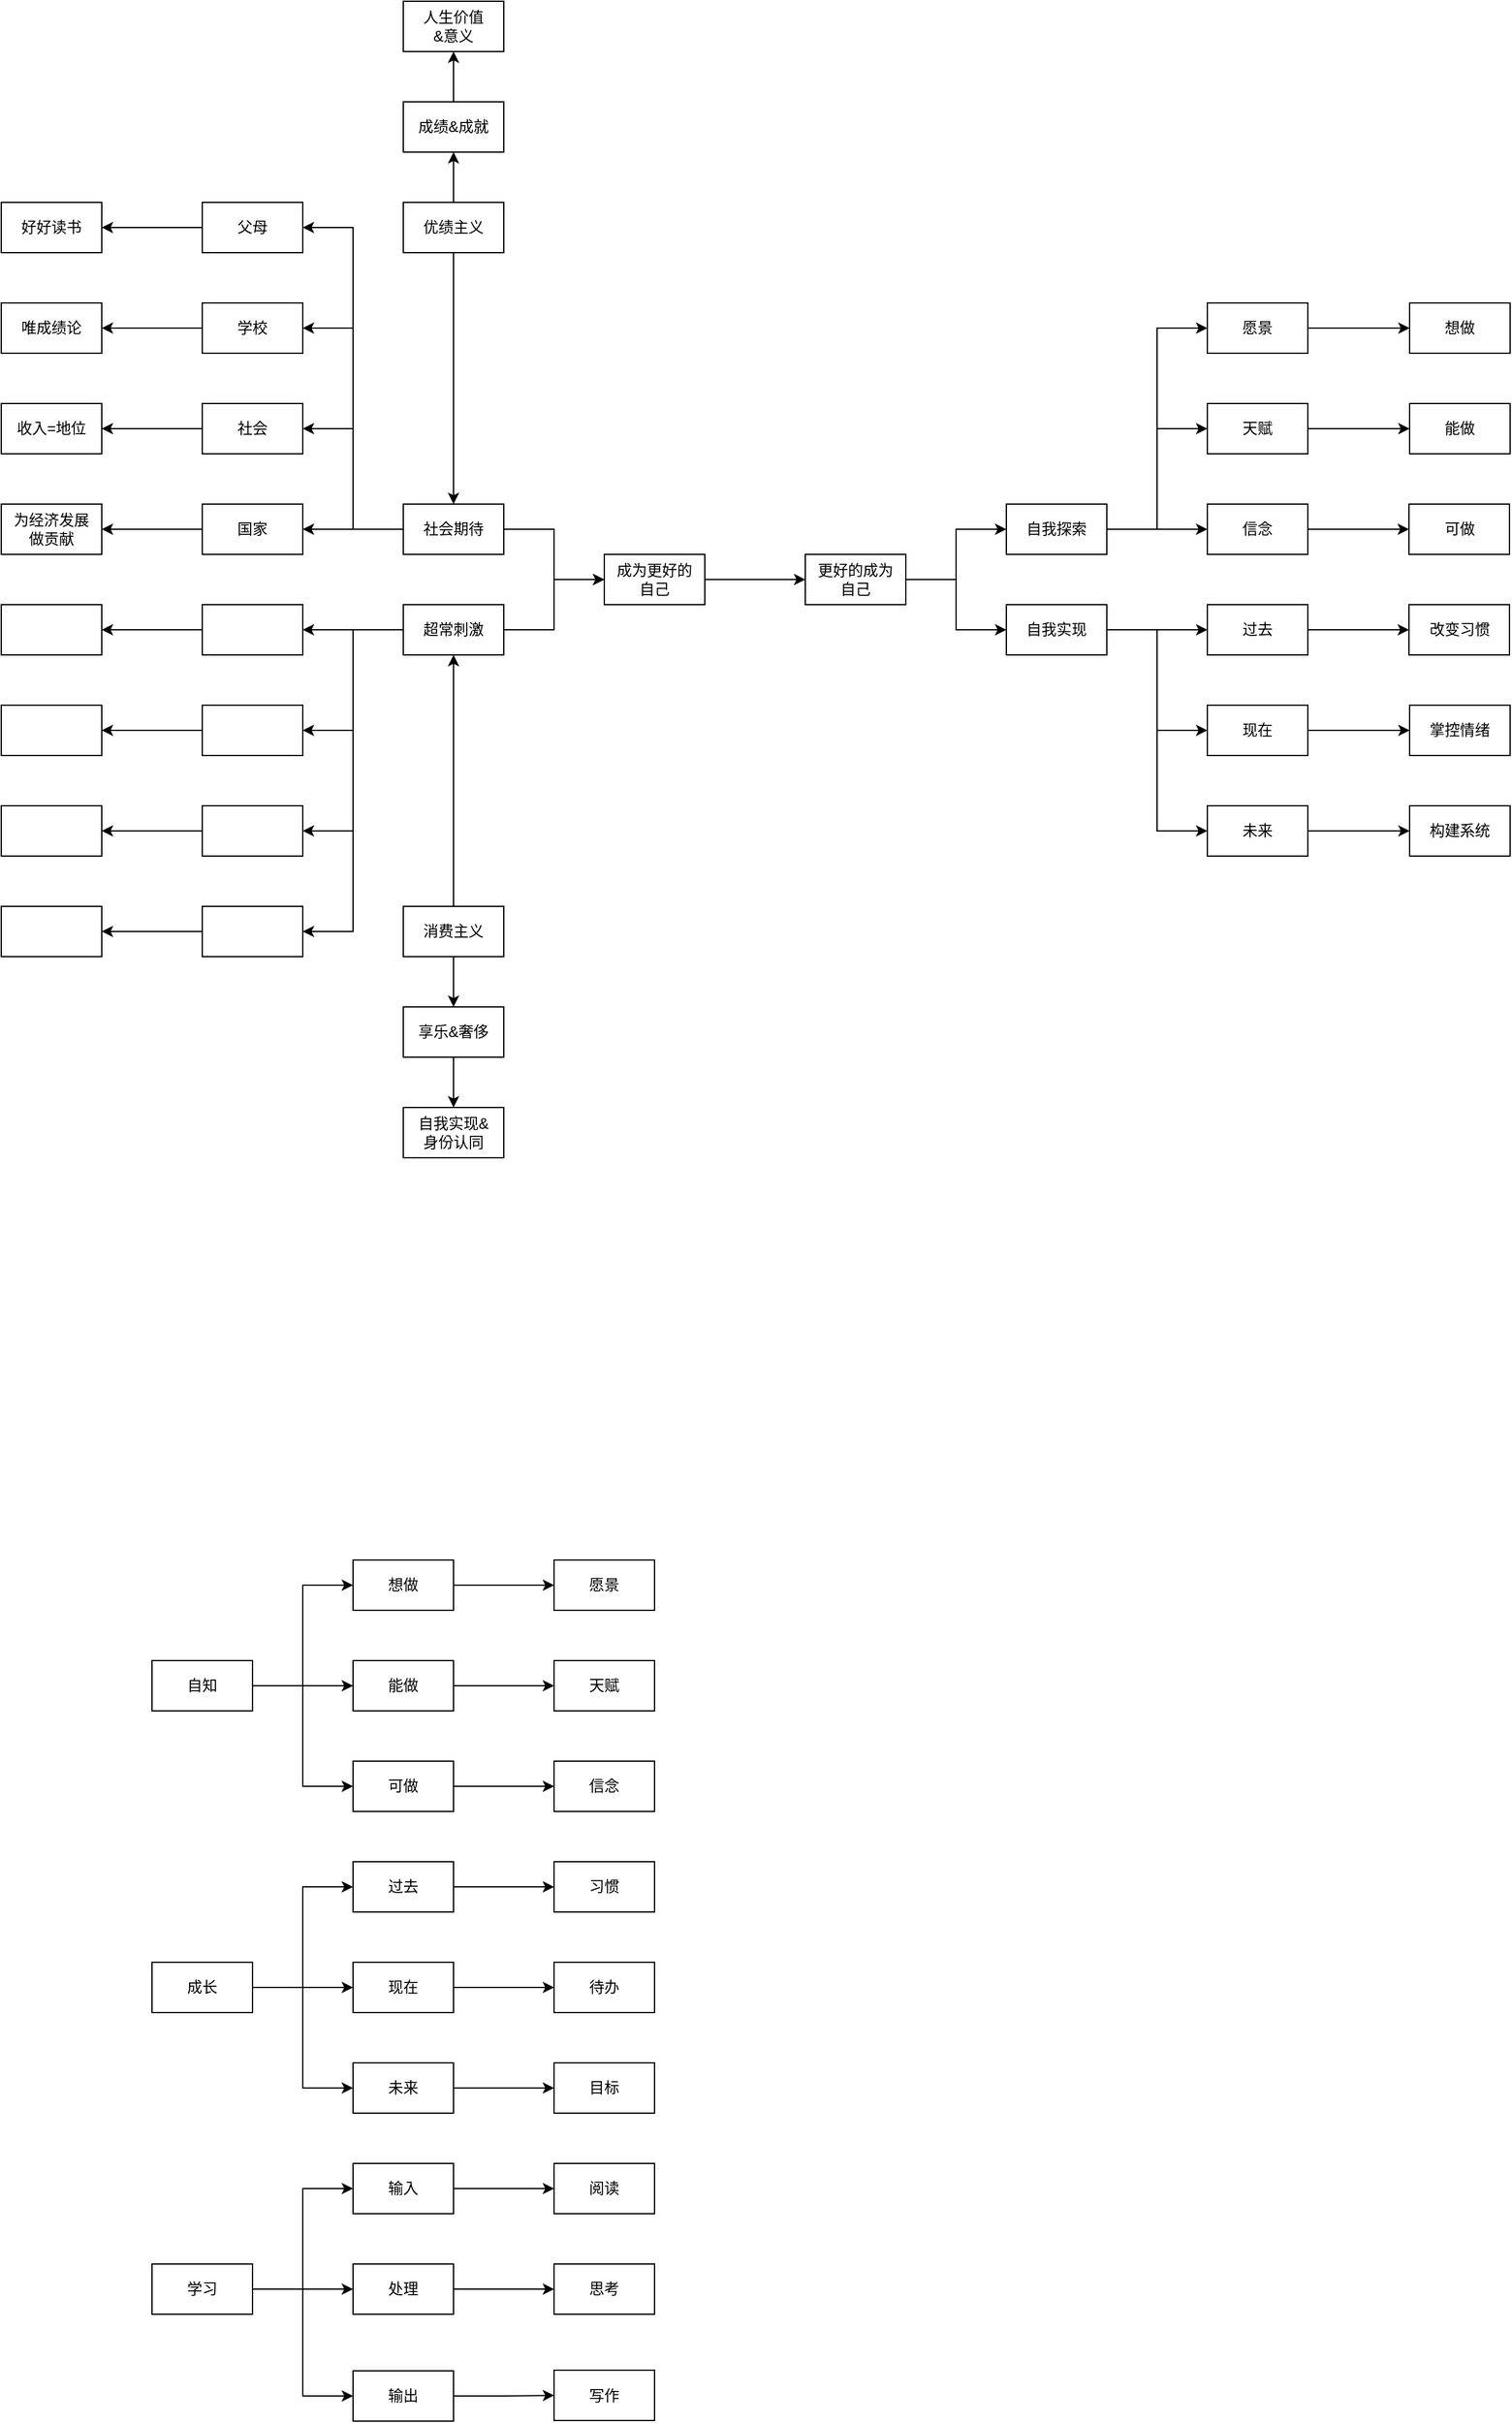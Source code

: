 <mxfile version="24.2.2" type="github">
  <diagram name="第 1 页" id="-LowXklH0KBSZvzuVanQ">
    <mxGraphModel dx="1216" dy="1649" grid="1" gridSize="10" guides="1" tooltips="1" connect="1" arrows="1" fold="1" page="1" pageScale="1" pageWidth="827" pageHeight="1169" math="0" shadow="0">
      <root>
        <mxCell id="0" />
        <mxCell id="1" parent="0" />
        <mxCell id="34R1PCEf4p_CkUcv6t2P-6" style="edgeStyle=orthogonalEdgeStyle;rounded=0;orthogonalLoop=1;jettySize=auto;html=1;entryX=0;entryY=0.5;entryDx=0;entryDy=0;" parent="1" source="34R1PCEf4p_CkUcv6t2P-2" target="34R1PCEf4p_CkUcv6t2P-3" edge="1">
          <mxGeometry relative="1" as="geometry" />
        </mxCell>
        <mxCell id="34R1PCEf4p_CkUcv6t2P-7" style="edgeStyle=orthogonalEdgeStyle;rounded=0;orthogonalLoop=1;jettySize=auto;html=1;" parent="1" source="34R1PCEf4p_CkUcv6t2P-2" target="34R1PCEf4p_CkUcv6t2P-5" edge="1">
          <mxGeometry relative="1" as="geometry" />
        </mxCell>
        <mxCell id="34R1PCEf4p_CkUcv6t2P-8" style="edgeStyle=orthogonalEdgeStyle;rounded=0;orthogonalLoop=1;jettySize=auto;html=1;entryX=0;entryY=0.5;entryDx=0;entryDy=0;" parent="1" source="34R1PCEf4p_CkUcv6t2P-2" target="34R1PCEf4p_CkUcv6t2P-4" edge="1">
          <mxGeometry relative="1" as="geometry" />
        </mxCell>
        <mxCell id="34R1PCEf4p_CkUcv6t2P-2" value="成长" style="rounded=0;whiteSpace=wrap;html=1;" parent="1" vertex="1">
          <mxGeometry x="200" y="600" width="80" height="40" as="geometry" />
        </mxCell>
        <mxCell id="34R1PCEf4p_CkUcv6t2P-10" style="edgeStyle=orthogonalEdgeStyle;rounded=0;orthogonalLoop=1;jettySize=auto;html=1;entryX=0;entryY=0.5;entryDx=0;entryDy=0;" parent="1" source="34R1PCEf4p_CkUcv6t2P-3" target="34R1PCEf4p_CkUcv6t2P-9" edge="1">
          <mxGeometry relative="1" as="geometry" />
        </mxCell>
        <mxCell id="34R1PCEf4p_CkUcv6t2P-3" value="过去" style="rounded=0;whiteSpace=wrap;html=1;" parent="1" vertex="1">
          <mxGeometry x="360" y="520" width="80" height="40" as="geometry" />
        </mxCell>
        <mxCell id="34R1PCEf4p_CkUcv6t2P-14" style="edgeStyle=orthogonalEdgeStyle;rounded=0;orthogonalLoop=1;jettySize=auto;html=1;" parent="1" source="34R1PCEf4p_CkUcv6t2P-4" target="34R1PCEf4p_CkUcv6t2P-13" edge="1">
          <mxGeometry relative="1" as="geometry" />
        </mxCell>
        <mxCell id="34R1PCEf4p_CkUcv6t2P-4" value="未来" style="rounded=0;whiteSpace=wrap;html=1;" parent="1" vertex="1">
          <mxGeometry x="360" y="680" width="80" height="40" as="geometry" />
        </mxCell>
        <mxCell id="34R1PCEf4p_CkUcv6t2P-12" style="edgeStyle=orthogonalEdgeStyle;rounded=0;orthogonalLoop=1;jettySize=auto;html=1;" parent="1" source="34R1PCEf4p_CkUcv6t2P-5" target="34R1PCEf4p_CkUcv6t2P-11" edge="1">
          <mxGeometry relative="1" as="geometry" />
        </mxCell>
        <mxCell id="34R1PCEf4p_CkUcv6t2P-5" value="现在" style="rounded=0;whiteSpace=wrap;html=1;" parent="1" vertex="1">
          <mxGeometry x="360" y="600" width="80" height="40" as="geometry" />
        </mxCell>
        <mxCell id="34R1PCEf4p_CkUcv6t2P-9" value="习惯" style="rounded=0;whiteSpace=wrap;html=1;" parent="1" vertex="1">
          <mxGeometry x="520" y="520" width="80" height="40" as="geometry" />
        </mxCell>
        <mxCell id="34R1PCEf4p_CkUcv6t2P-11" value="待办" style="rounded=0;whiteSpace=wrap;html=1;" parent="1" vertex="1">
          <mxGeometry x="520" y="600" width="80" height="40" as="geometry" />
        </mxCell>
        <mxCell id="34R1PCEf4p_CkUcv6t2P-13" value="目标" style="rounded=0;whiteSpace=wrap;html=1;" parent="1" vertex="1">
          <mxGeometry x="520" y="680" width="80" height="40" as="geometry" />
        </mxCell>
        <mxCell id="34R1PCEf4p_CkUcv6t2P-20" style="edgeStyle=orthogonalEdgeStyle;rounded=0;orthogonalLoop=1;jettySize=auto;html=1;entryX=0;entryY=0.5;entryDx=0;entryDy=0;" parent="1" source="34R1PCEf4p_CkUcv6t2P-16" target="34R1PCEf4p_CkUcv6t2P-17" edge="1">
          <mxGeometry relative="1" as="geometry" />
        </mxCell>
        <mxCell id="34R1PCEf4p_CkUcv6t2P-21" style="edgeStyle=orthogonalEdgeStyle;rounded=0;orthogonalLoop=1;jettySize=auto;html=1;" parent="1" source="34R1PCEf4p_CkUcv6t2P-16" target="34R1PCEf4p_CkUcv6t2P-18" edge="1">
          <mxGeometry relative="1" as="geometry" />
        </mxCell>
        <mxCell id="34R1PCEf4p_CkUcv6t2P-22" style="edgeStyle=orthogonalEdgeStyle;rounded=0;orthogonalLoop=1;jettySize=auto;html=1;entryX=0;entryY=0.5;entryDx=0;entryDy=0;" parent="1" source="34R1PCEf4p_CkUcv6t2P-16" target="34R1PCEf4p_CkUcv6t2P-19" edge="1">
          <mxGeometry relative="1" as="geometry" />
        </mxCell>
        <mxCell id="34R1PCEf4p_CkUcv6t2P-16" value="学习" style="rounded=0;whiteSpace=wrap;html=1;" parent="1" vertex="1">
          <mxGeometry x="200" y="840" width="80" height="40" as="geometry" />
        </mxCell>
        <mxCell id="34R1PCEf4p_CkUcv6t2P-26" style="edgeStyle=orthogonalEdgeStyle;rounded=0;orthogonalLoop=1;jettySize=auto;html=1;entryX=0;entryY=0.5;entryDx=0;entryDy=0;" parent="1" source="34R1PCEf4p_CkUcv6t2P-17" target="34R1PCEf4p_CkUcv6t2P-23" edge="1">
          <mxGeometry relative="1" as="geometry" />
        </mxCell>
        <mxCell id="34R1PCEf4p_CkUcv6t2P-17" value="输入" style="rounded=0;whiteSpace=wrap;html=1;" parent="1" vertex="1">
          <mxGeometry x="360" y="760" width="80" height="40" as="geometry" />
        </mxCell>
        <mxCell id="34R1PCEf4p_CkUcv6t2P-27" style="edgeStyle=orthogonalEdgeStyle;rounded=0;orthogonalLoop=1;jettySize=auto;html=1;entryX=0;entryY=0.5;entryDx=0;entryDy=0;" parent="1" source="34R1PCEf4p_CkUcv6t2P-18" target="34R1PCEf4p_CkUcv6t2P-24" edge="1">
          <mxGeometry relative="1" as="geometry" />
        </mxCell>
        <mxCell id="34R1PCEf4p_CkUcv6t2P-18" value="处理" style="rounded=0;whiteSpace=wrap;html=1;" parent="1" vertex="1">
          <mxGeometry x="360" y="840" width="80" height="40" as="geometry" />
        </mxCell>
        <mxCell id="34R1PCEf4p_CkUcv6t2P-28" style="edgeStyle=orthogonalEdgeStyle;rounded=0;orthogonalLoop=1;jettySize=auto;html=1;" parent="1" source="34R1PCEf4p_CkUcv6t2P-19" target="34R1PCEf4p_CkUcv6t2P-25" edge="1">
          <mxGeometry relative="1" as="geometry" />
        </mxCell>
        <mxCell id="34R1PCEf4p_CkUcv6t2P-19" value="输出" style="rounded=0;whiteSpace=wrap;html=1;" parent="1" vertex="1">
          <mxGeometry x="360" y="925" width="80" height="40" as="geometry" />
        </mxCell>
        <mxCell id="34R1PCEf4p_CkUcv6t2P-23" value="阅读" style="rounded=0;whiteSpace=wrap;html=1;" parent="1" vertex="1">
          <mxGeometry x="520" y="760" width="80" height="40" as="geometry" />
        </mxCell>
        <mxCell id="34R1PCEf4p_CkUcv6t2P-24" value="思考" style="rounded=0;whiteSpace=wrap;html=1;" parent="1" vertex="1">
          <mxGeometry x="520" y="840" width="80" height="40" as="geometry" />
        </mxCell>
        <mxCell id="34R1PCEf4p_CkUcv6t2P-25" value="写作" style="rounded=0;whiteSpace=wrap;html=1;" parent="1" vertex="1">
          <mxGeometry x="520" y="924.5" width="80" height="40" as="geometry" />
        </mxCell>
        <mxCell id="34R1PCEf4p_CkUcv6t2P-33" style="edgeStyle=orthogonalEdgeStyle;rounded=0;orthogonalLoop=1;jettySize=auto;html=1;entryX=0;entryY=0.5;entryDx=0;entryDy=0;" parent="1" source="34R1PCEf4p_CkUcv6t2P-29" target="34R1PCEf4p_CkUcv6t2P-32" edge="1">
          <mxGeometry relative="1" as="geometry" />
        </mxCell>
        <mxCell id="34R1PCEf4p_CkUcv6t2P-34" style="edgeStyle=orthogonalEdgeStyle;rounded=0;orthogonalLoop=1;jettySize=auto;html=1;" parent="1" source="34R1PCEf4p_CkUcv6t2P-29" target="34R1PCEf4p_CkUcv6t2P-31" edge="1">
          <mxGeometry relative="1" as="geometry" />
        </mxCell>
        <mxCell id="34R1PCEf4p_CkUcv6t2P-35" style="edgeStyle=orthogonalEdgeStyle;rounded=0;orthogonalLoop=1;jettySize=auto;html=1;entryX=0;entryY=0.5;entryDx=0;entryDy=0;" parent="1" source="34R1PCEf4p_CkUcv6t2P-29" target="34R1PCEf4p_CkUcv6t2P-30" edge="1">
          <mxGeometry relative="1" as="geometry" />
        </mxCell>
        <mxCell id="34R1PCEf4p_CkUcv6t2P-29" value="自知" style="rounded=0;whiteSpace=wrap;html=1;" parent="1" vertex="1">
          <mxGeometry x="200" y="360" width="80" height="40" as="geometry" />
        </mxCell>
        <mxCell id="34R1PCEf4p_CkUcv6t2P-41" style="edgeStyle=orthogonalEdgeStyle;rounded=0;orthogonalLoop=1;jettySize=auto;html=1;entryX=0;entryY=0.5;entryDx=0;entryDy=0;" parent="1" source="34R1PCEf4p_CkUcv6t2P-30" target="34R1PCEf4p_CkUcv6t2P-38" edge="1">
          <mxGeometry relative="1" as="geometry" />
        </mxCell>
        <mxCell id="34R1PCEf4p_CkUcv6t2P-30" value="可做" style="rounded=0;whiteSpace=wrap;html=1;" parent="1" vertex="1">
          <mxGeometry x="360" y="440" width="80" height="40" as="geometry" />
        </mxCell>
        <mxCell id="34R1PCEf4p_CkUcv6t2P-40" style="edgeStyle=orthogonalEdgeStyle;rounded=0;orthogonalLoop=1;jettySize=auto;html=1;" parent="1" source="34R1PCEf4p_CkUcv6t2P-31" target="34R1PCEf4p_CkUcv6t2P-37" edge="1">
          <mxGeometry relative="1" as="geometry" />
        </mxCell>
        <mxCell id="34R1PCEf4p_CkUcv6t2P-31" value="能做" style="rounded=0;whiteSpace=wrap;html=1;" parent="1" vertex="1">
          <mxGeometry x="360" y="360" width="80" height="40" as="geometry" />
        </mxCell>
        <mxCell id="34R1PCEf4p_CkUcv6t2P-39" style="edgeStyle=orthogonalEdgeStyle;rounded=0;orthogonalLoop=1;jettySize=auto;html=1;entryX=0;entryY=0.5;entryDx=0;entryDy=0;" parent="1" source="34R1PCEf4p_CkUcv6t2P-32" target="34R1PCEf4p_CkUcv6t2P-36" edge="1">
          <mxGeometry relative="1" as="geometry" />
        </mxCell>
        <mxCell id="34R1PCEf4p_CkUcv6t2P-32" value="想做" style="rounded=0;whiteSpace=wrap;html=1;" parent="1" vertex="1">
          <mxGeometry x="360" y="280" width="80" height="40" as="geometry" />
        </mxCell>
        <mxCell id="34R1PCEf4p_CkUcv6t2P-36" value="愿景" style="rounded=0;whiteSpace=wrap;html=1;" parent="1" vertex="1">
          <mxGeometry x="520" y="280" width="80" height="40" as="geometry" />
        </mxCell>
        <mxCell id="34R1PCEf4p_CkUcv6t2P-37" value="天赋" style="rounded=0;whiteSpace=wrap;html=1;" parent="1" vertex="1">
          <mxGeometry x="520" y="360" width="80" height="40" as="geometry" />
        </mxCell>
        <mxCell id="34R1PCEf4p_CkUcv6t2P-38" value="信念" style="rounded=0;whiteSpace=wrap;html=1;" parent="1" vertex="1">
          <mxGeometry x="520" y="440" width="80" height="40" as="geometry" />
        </mxCell>
        <mxCell id="tB7VLj_1fxb0ntuLeQnr-53" style="edgeStyle=orthogonalEdgeStyle;rounded=0;orthogonalLoop=1;jettySize=auto;html=1;" edge="1" parent="1" source="tB7VLj_1fxb0ntuLeQnr-1" target="tB7VLj_1fxb0ntuLeQnr-2">
          <mxGeometry relative="1" as="geometry" />
        </mxCell>
        <mxCell id="tB7VLj_1fxb0ntuLeQnr-1" value="成为更好的&lt;br&gt;自己" style="rounded=0;whiteSpace=wrap;html=1;" vertex="1" parent="1">
          <mxGeometry x="560" y="-520" width="80" height="40" as="geometry" />
        </mxCell>
        <mxCell id="tB7VLj_1fxb0ntuLeQnr-56" style="edgeStyle=orthogonalEdgeStyle;rounded=0;orthogonalLoop=1;jettySize=auto;html=1;entryX=0;entryY=0.5;entryDx=0;entryDy=0;" edge="1" parent="1" source="tB7VLj_1fxb0ntuLeQnr-2" target="tB7VLj_1fxb0ntuLeQnr-54">
          <mxGeometry relative="1" as="geometry" />
        </mxCell>
        <mxCell id="tB7VLj_1fxb0ntuLeQnr-57" style="edgeStyle=orthogonalEdgeStyle;rounded=0;orthogonalLoop=1;jettySize=auto;html=1;" edge="1" parent="1" source="tB7VLj_1fxb0ntuLeQnr-2" target="tB7VLj_1fxb0ntuLeQnr-55">
          <mxGeometry relative="1" as="geometry" />
        </mxCell>
        <mxCell id="tB7VLj_1fxb0ntuLeQnr-2" value="更好的成为&lt;br&gt;自己" style="rounded=0;whiteSpace=wrap;html=1;" vertex="1" parent="1">
          <mxGeometry x="720" y="-520" width="80" height="40" as="geometry" />
        </mxCell>
        <mxCell id="tB7VLj_1fxb0ntuLeQnr-10" style="edgeStyle=orthogonalEdgeStyle;rounded=0;orthogonalLoop=1;jettySize=auto;html=1;" edge="1" parent="1" source="tB7VLj_1fxb0ntuLeQnr-4" target="tB7VLj_1fxb0ntuLeQnr-5">
          <mxGeometry relative="1" as="geometry" />
        </mxCell>
        <mxCell id="tB7VLj_1fxb0ntuLeQnr-31" value="" style="edgeStyle=orthogonalEdgeStyle;rounded=0;orthogonalLoop=1;jettySize=auto;html=1;entryX=0.5;entryY=1;entryDx=0;entryDy=0;" edge="1" parent="1" source="tB7VLj_1fxb0ntuLeQnr-4" target="tB7VLj_1fxb0ntuLeQnr-28">
          <mxGeometry relative="1" as="geometry" />
        </mxCell>
        <mxCell id="tB7VLj_1fxb0ntuLeQnr-4" value="优绩主义" style="rounded=0;whiteSpace=wrap;html=1;" vertex="1" parent="1">
          <mxGeometry x="400" y="-800" width="80" height="40" as="geometry" />
        </mxCell>
        <mxCell id="tB7VLj_1fxb0ntuLeQnr-11" style="edgeStyle=orthogonalEdgeStyle;rounded=0;orthogonalLoop=1;jettySize=auto;html=1;entryX=0;entryY=0.5;entryDx=0;entryDy=0;" edge="1" parent="1" source="tB7VLj_1fxb0ntuLeQnr-5" target="tB7VLj_1fxb0ntuLeQnr-1">
          <mxGeometry relative="1" as="geometry" />
        </mxCell>
        <mxCell id="tB7VLj_1fxb0ntuLeQnr-16" style="edgeStyle=orthogonalEdgeStyle;rounded=0;orthogonalLoop=1;jettySize=auto;html=1;entryX=1;entryY=0.5;entryDx=0;entryDy=0;" edge="1" parent="1" source="tB7VLj_1fxb0ntuLeQnr-5" target="tB7VLj_1fxb0ntuLeQnr-12">
          <mxGeometry relative="1" as="geometry" />
        </mxCell>
        <mxCell id="tB7VLj_1fxb0ntuLeQnr-17" style="edgeStyle=orthogonalEdgeStyle;rounded=0;orthogonalLoop=1;jettySize=auto;html=1;entryX=1;entryY=0.5;entryDx=0;entryDy=0;" edge="1" parent="1" source="tB7VLj_1fxb0ntuLeQnr-5" target="tB7VLj_1fxb0ntuLeQnr-13">
          <mxGeometry relative="1" as="geometry" />
        </mxCell>
        <mxCell id="tB7VLj_1fxb0ntuLeQnr-18" style="edgeStyle=orthogonalEdgeStyle;rounded=0;orthogonalLoop=1;jettySize=auto;html=1;entryX=1;entryY=0.5;entryDx=0;entryDy=0;" edge="1" parent="1" source="tB7VLj_1fxb0ntuLeQnr-5" target="tB7VLj_1fxb0ntuLeQnr-14">
          <mxGeometry relative="1" as="geometry" />
        </mxCell>
        <mxCell id="tB7VLj_1fxb0ntuLeQnr-19" style="edgeStyle=orthogonalEdgeStyle;rounded=0;orthogonalLoop=1;jettySize=auto;html=1;entryX=1;entryY=0.5;entryDx=0;entryDy=0;" edge="1" parent="1" source="tB7VLj_1fxb0ntuLeQnr-5" target="tB7VLj_1fxb0ntuLeQnr-15">
          <mxGeometry relative="1" as="geometry" />
        </mxCell>
        <mxCell id="tB7VLj_1fxb0ntuLeQnr-5" value="社会期待" style="rounded=0;whiteSpace=wrap;html=1;" vertex="1" parent="1">
          <mxGeometry x="400" y="-560" width="80" height="40" as="geometry" />
        </mxCell>
        <mxCell id="tB7VLj_1fxb0ntuLeQnr-9" style="edgeStyle=orthogonalEdgeStyle;rounded=0;orthogonalLoop=1;jettySize=auto;html=1;" edge="1" parent="1" source="tB7VLj_1fxb0ntuLeQnr-6" target="tB7VLj_1fxb0ntuLeQnr-1">
          <mxGeometry relative="1" as="geometry" />
        </mxCell>
        <mxCell id="tB7VLj_1fxb0ntuLeQnr-45" style="edgeStyle=orthogonalEdgeStyle;rounded=0;orthogonalLoop=1;jettySize=auto;html=1;entryX=1;entryY=0.5;entryDx=0;entryDy=0;" edge="1" parent="1" source="tB7VLj_1fxb0ntuLeQnr-6" target="tB7VLj_1fxb0ntuLeQnr-40">
          <mxGeometry relative="1" as="geometry" />
        </mxCell>
        <mxCell id="tB7VLj_1fxb0ntuLeQnr-46" style="edgeStyle=orthogonalEdgeStyle;rounded=0;orthogonalLoop=1;jettySize=auto;html=1;entryX=1;entryY=0.5;entryDx=0;entryDy=0;" edge="1" parent="1" source="tB7VLj_1fxb0ntuLeQnr-6" target="tB7VLj_1fxb0ntuLeQnr-39">
          <mxGeometry relative="1" as="geometry" />
        </mxCell>
        <mxCell id="tB7VLj_1fxb0ntuLeQnr-47" style="edgeStyle=orthogonalEdgeStyle;rounded=0;orthogonalLoop=1;jettySize=auto;html=1;entryX=1;entryY=0.5;entryDx=0;entryDy=0;" edge="1" parent="1" source="tB7VLj_1fxb0ntuLeQnr-6" target="tB7VLj_1fxb0ntuLeQnr-37">
          <mxGeometry relative="1" as="geometry" />
        </mxCell>
        <mxCell id="tB7VLj_1fxb0ntuLeQnr-48" style="edgeStyle=orthogonalEdgeStyle;rounded=0;orthogonalLoop=1;jettySize=auto;html=1;entryX=1;entryY=0.5;entryDx=0;entryDy=0;" edge="1" parent="1" source="tB7VLj_1fxb0ntuLeQnr-6" target="tB7VLj_1fxb0ntuLeQnr-38">
          <mxGeometry relative="1" as="geometry" />
        </mxCell>
        <mxCell id="tB7VLj_1fxb0ntuLeQnr-6" value="超常刺激" style="rounded=0;whiteSpace=wrap;html=1;" vertex="1" parent="1">
          <mxGeometry x="400" y="-480" width="80" height="40" as="geometry" />
        </mxCell>
        <mxCell id="tB7VLj_1fxb0ntuLeQnr-8" style="edgeStyle=orthogonalEdgeStyle;rounded=0;orthogonalLoop=1;jettySize=auto;html=1;" edge="1" parent="1" source="tB7VLj_1fxb0ntuLeQnr-7" target="tB7VLj_1fxb0ntuLeQnr-6">
          <mxGeometry relative="1" as="geometry" />
        </mxCell>
        <mxCell id="tB7VLj_1fxb0ntuLeQnr-35" style="edgeStyle=orthogonalEdgeStyle;rounded=0;orthogonalLoop=1;jettySize=auto;html=1;" edge="1" parent="1" source="tB7VLj_1fxb0ntuLeQnr-7" target="tB7VLj_1fxb0ntuLeQnr-33">
          <mxGeometry relative="1" as="geometry" />
        </mxCell>
        <mxCell id="tB7VLj_1fxb0ntuLeQnr-7" value="消费主义" style="rounded=0;whiteSpace=wrap;html=1;" vertex="1" parent="1">
          <mxGeometry x="400" y="-240" width="80" height="40" as="geometry" />
        </mxCell>
        <mxCell id="tB7VLj_1fxb0ntuLeQnr-24" style="edgeStyle=orthogonalEdgeStyle;rounded=0;orthogonalLoop=1;jettySize=auto;html=1;" edge="1" parent="1" source="tB7VLj_1fxb0ntuLeQnr-12" target="tB7VLj_1fxb0ntuLeQnr-20">
          <mxGeometry relative="1" as="geometry" />
        </mxCell>
        <mxCell id="tB7VLj_1fxb0ntuLeQnr-12" value="父母" style="rounded=0;whiteSpace=wrap;html=1;" vertex="1" parent="1">
          <mxGeometry x="240" y="-800" width="80" height="40" as="geometry" />
        </mxCell>
        <mxCell id="tB7VLj_1fxb0ntuLeQnr-25" style="edgeStyle=orthogonalEdgeStyle;rounded=0;orthogonalLoop=1;jettySize=auto;html=1;" edge="1" parent="1" source="tB7VLj_1fxb0ntuLeQnr-13" target="tB7VLj_1fxb0ntuLeQnr-21">
          <mxGeometry relative="1" as="geometry" />
        </mxCell>
        <mxCell id="tB7VLj_1fxb0ntuLeQnr-13" value="学校" style="rounded=0;whiteSpace=wrap;html=1;" vertex="1" parent="1">
          <mxGeometry x="240" y="-720" width="80" height="40" as="geometry" />
        </mxCell>
        <mxCell id="tB7VLj_1fxb0ntuLeQnr-26" style="edgeStyle=orthogonalEdgeStyle;rounded=0;orthogonalLoop=1;jettySize=auto;html=1;" edge="1" parent="1" source="tB7VLj_1fxb0ntuLeQnr-14" target="tB7VLj_1fxb0ntuLeQnr-22">
          <mxGeometry relative="1" as="geometry" />
        </mxCell>
        <mxCell id="tB7VLj_1fxb0ntuLeQnr-14" value="社会" style="rounded=0;whiteSpace=wrap;html=1;" vertex="1" parent="1">
          <mxGeometry x="240" y="-640" width="80" height="40" as="geometry" />
        </mxCell>
        <mxCell id="tB7VLj_1fxb0ntuLeQnr-27" style="edgeStyle=orthogonalEdgeStyle;rounded=0;orthogonalLoop=1;jettySize=auto;html=1;" edge="1" parent="1" source="tB7VLj_1fxb0ntuLeQnr-15" target="tB7VLj_1fxb0ntuLeQnr-23">
          <mxGeometry relative="1" as="geometry" />
        </mxCell>
        <mxCell id="tB7VLj_1fxb0ntuLeQnr-15" value="国家" style="rounded=0;whiteSpace=wrap;html=1;" vertex="1" parent="1">
          <mxGeometry x="240" y="-560" width="80" height="40" as="geometry" />
        </mxCell>
        <mxCell id="tB7VLj_1fxb0ntuLeQnr-20" value="好好读书" style="rounded=0;whiteSpace=wrap;html=1;" vertex="1" parent="1">
          <mxGeometry x="80" y="-800" width="80" height="40" as="geometry" />
        </mxCell>
        <mxCell id="tB7VLj_1fxb0ntuLeQnr-21" value="唯成绩论" style="rounded=0;whiteSpace=wrap;html=1;" vertex="1" parent="1">
          <mxGeometry x="80" y="-720" width="80" height="40" as="geometry" />
        </mxCell>
        <mxCell id="tB7VLj_1fxb0ntuLeQnr-22" value="收入=地位" style="rounded=0;whiteSpace=wrap;html=1;" vertex="1" parent="1">
          <mxGeometry x="80" y="-640" width="80" height="40" as="geometry" />
        </mxCell>
        <mxCell id="tB7VLj_1fxb0ntuLeQnr-23" value="为经济发展&lt;br&gt;做贡献" style="rounded=0;whiteSpace=wrap;html=1;" vertex="1" parent="1">
          <mxGeometry x="80" y="-560" width="80" height="40" as="geometry" />
        </mxCell>
        <mxCell id="tB7VLj_1fxb0ntuLeQnr-32" value="" style="edgeStyle=orthogonalEdgeStyle;rounded=0;orthogonalLoop=1;jettySize=auto;html=1;entryX=0.5;entryY=1;entryDx=0;entryDy=0;" edge="1" parent="1" source="tB7VLj_1fxb0ntuLeQnr-28" target="tB7VLj_1fxb0ntuLeQnr-29">
          <mxGeometry relative="1" as="geometry" />
        </mxCell>
        <mxCell id="tB7VLj_1fxb0ntuLeQnr-28" value="成绩&amp;amp;成就" style="rounded=0;whiteSpace=wrap;html=1;" vertex="1" parent="1">
          <mxGeometry x="400" y="-880" width="80" height="40" as="geometry" />
        </mxCell>
        <mxCell id="tB7VLj_1fxb0ntuLeQnr-29" value="人生价值&lt;br&gt;&amp;amp;意义" style="rounded=0;whiteSpace=wrap;html=1;" vertex="1" parent="1">
          <mxGeometry x="400" y="-960" width="80" height="40" as="geometry" />
        </mxCell>
        <mxCell id="tB7VLj_1fxb0ntuLeQnr-36" style="edgeStyle=orthogonalEdgeStyle;rounded=0;orthogonalLoop=1;jettySize=auto;html=1;" edge="1" parent="1" source="tB7VLj_1fxb0ntuLeQnr-33" target="tB7VLj_1fxb0ntuLeQnr-34">
          <mxGeometry relative="1" as="geometry" />
        </mxCell>
        <mxCell id="tB7VLj_1fxb0ntuLeQnr-33" value="享乐&amp;amp;奢侈" style="rounded=0;whiteSpace=wrap;html=1;" vertex="1" parent="1">
          <mxGeometry x="400" y="-160" width="80" height="40" as="geometry" />
        </mxCell>
        <mxCell id="tB7VLj_1fxb0ntuLeQnr-34" value="自我实现&amp;amp;&lt;br&gt;身份认同" style="rounded=0;whiteSpace=wrap;html=1;" vertex="1" parent="1">
          <mxGeometry x="400" y="-80" width="80" height="40" as="geometry" />
        </mxCell>
        <mxCell id="tB7VLj_1fxb0ntuLeQnr-51" style="edgeStyle=orthogonalEdgeStyle;rounded=0;orthogonalLoop=1;jettySize=auto;html=1;" edge="1" parent="1" source="tB7VLj_1fxb0ntuLeQnr-37" target="tB7VLj_1fxb0ntuLeQnr-42">
          <mxGeometry relative="1" as="geometry" />
        </mxCell>
        <mxCell id="tB7VLj_1fxb0ntuLeQnr-37" value="" style="rounded=0;whiteSpace=wrap;html=1;" vertex="1" parent="1">
          <mxGeometry x="240" y="-320" width="80" height="40" as="geometry" />
        </mxCell>
        <mxCell id="tB7VLj_1fxb0ntuLeQnr-52" style="edgeStyle=orthogonalEdgeStyle;rounded=0;orthogonalLoop=1;jettySize=auto;html=1;" edge="1" parent="1" source="tB7VLj_1fxb0ntuLeQnr-38" target="tB7VLj_1fxb0ntuLeQnr-43">
          <mxGeometry relative="1" as="geometry" />
        </mxCell>
        <mxCell id="tB7VLj_1fxb0ntuLeQnr-38" value="" style="rounded=0;whiteSpace=wrap;html=1;" vertex="1" parent="1">
          <mxGeometry x="240" y="-240" width="80" height="40" as="geometry" />
        </mxCell>
        <mxCell id="tB7VLj_1fxb0ntuLeQnr-50" style="edgeStyle=orthogonalEdgeStyle;rounded=0;orthogonalLoop=1;jettySize=auto;html=1;" edge="1" parent="1" source="tB7VLj_1fxb0ntuLeQnr-39" target="tB7VLj_1fxb0ntuLeQnr-41">
          <mxGeometry relative="1" as="geometry" />
        </mxCell>
        <mxCell id="tB7VLj_1fxb0ntuLeQnr-39" value="" style="rounded=0;whiteSpace=wrap;html=1;" vertex="1" parent="1">
          <mxGeometry x="240" y="-400" width="80" height="40" as="geometry" />
        </mxCell>
        <mxCell id="tB7VLj_1fxb0ntuLeQnr-49" style="edgeStyle=orthogonalEdgeStyle;rounded=0;orthogonalLoop=1;jettySize=auto;html=1;entryX=1;entryY=0.5;entryDx=0;entryDy=0;" edge="1" parent="1" source="tB7VLj_1fxb0ntuLeQnr-40" target="tB7VLj_1fxb0ntuLeQnr-44">
          <mxGeometry relative="1" as="geometry" />
        </mxCell>
        <mxCell id="tB7VLj_1fxb0ntuLeQnr-40" value="" style="rounded=0;whiteSpace=wrap;html=1;" vertex="1" parent="1">
          <mxGeometry x="240" y="-480" width="80" height="40" as="geometry" />
        </mxCell>
        <mxCell id="tB7VLj_1fxb0ntuLeQnr-41" value="" style="rounded=0;whiteSpace=wrap;html=1;" vertex="1" parent="1">
          <mxGeometry x="80" y="-400" width="80" height="40" as="geometry" />
        </mxCell>
        <mxCell id="tB7VLj_1fxb0ntuLeQnr-42" value="" style="rounded=0;whiteSpace=wrap;html=1;" vertex="1" parent="1">
          <mxGeometry x="80" y="-320" width="80" height="40" as="geometry" />
        </mxCell>
        <mxCell id="tB7VLj_1fxb0ntuLeQnr-43" value="" style="rounded=0;whiteSpace=wrap;html=1;" vertex="1" parent="1">
          <mxGeometry x="80" y="-240" width="80" height="40" as="geometry" />
        </mxCell>
        <mxCell id="tB7VLj_1fxb0ntuLeQnr-44" value="" style="rounded=0;whiteSpace=wrap;html=1;" vertex="1" parent="1">
          <mxGeometry x="80" y="-480" width="80" height="40" as="geometry" />
        </mxCell>
        <mxCell id="tB7VLj_1fxb0ntuLeQnr-61" style="edgeStyle=orthogonalEdgeStyle;rounded=0;orthogonalLoop=1;jettySize=auto;html=1;entryX=0;entryY=0.5;entryDx=0;entryDy=0;" edge="1" parent="1" source="tB7VLj_1fxb0ntuLeQnr-54" target="tB7VLj_1fxb0ntuLeQnr-58">
          <mxGeometry relative="1" as="geometry" />
        </mxCell>
        <mxCell id="tB7VLj_1fxb0ntuLeQnr-62" style="edgeStyle=orthogonalEdgeStyle;rounded=0;orthogonalLoop=1;jettySize=auto;html=1;entryX=0;entryY=0.5;entryDx=0;entryDy=0;" edge="1" parent="1" source="tB7VLj_1fxb0ntuLeQnr-54" target="tB7VLj_1fxb0ntuLeQnr-59">
          <mxGeometry relative="1" as="geometry" />
        </mxCell>
        <mxCell id="tB7VLj_1fxb0ntuLeQnr-63" style="edgeStyle=orthogonalEdgeStyle;rounded=0;orthogonalLoop=1;jettySize=auto;html=1;" edge="1" parent="1" source="tB7VLj_1fxb0ntuLeQnr-54" target="tB7VLj_1fxb0ntuLeQnr-60">
          <mxGeometry relative="1" as="geometry" />
        </mxCell>
        <mxCell id="tB7VLj_1fxb0ntuLeQnr-54" value="自我探索" style="rounded=0;whiteSpace=wrap;html=1;" vertex="1" parent="1">
          <mxGeometry x="880" y="-560" width="80" height="40" as="geometry" />
        </mxCell>
        <mxCell id="tB7VLj_1fxb0ntuLeQnr-73" style="edgeStyle=orthogonalEdgeStyle;rounded=0;orthogonalLoop=1;jettySize=auto;html=1;" edge="1" parent="1" source="tB7VLj_1fxb0ntuLeQnr-55" target="tB7VLj_1fxb0ntuLeQnr-70">
          <mxGeometry relative="1" as="geometry" />
        </mxCell>
        <mxCell id="tB7VLj_1fxb0ntuLeQnr-74" style="edgeStyle=orthogonalEdgeStyle;rounded=0;orthogonalLoop=1;jettySize=auto;html=1;entryX=0;entryY=0.5;entryDx=0;entryDy=0;" edge="1" parent="1" source="tB7VLj_1fxb0ntuLeQnr-55" target="tB7VLj_1fxb0ntuLeQnr-71">
          <mxGeometry relative="1" as="geometry" />
        </mxCell>
        <mxCell id="tB7VLj_1fxb0ntuLeQnr-75" style="edgeStyle=orthogonalEdgeStyle;rounded=0;orthogonalLoop=1;jettySize=auto;html=1;entryX=0;entryY=0.5;entryDx=0;entryDy=0;" edge="1" parent="1" source="tB7VLj_1fxb0ntuLeQnr-55" target="tB7VLj_1fxb0ntuLeQnr-72">
          <mxGeometry relative="1" as="geometry" />
        </mxCell>
        <mxCell id="tB7VLj_1fxb0ntuLeQnr-55" value="自我实现" style="rounded=0;whiteSpace=wrap;html=1;" vertex="1" parent="1">
          <mxGeometry x="880" y="-480" width="80" height="40" as="geometry" />
        </mxCell>
        <mxCell id="tB7VLj_1fxb0ntuLeQnr-67" style="edgeStyle=orthogonalEdgeStyle;rounded=0;orthogonalLoop=1;jettySize=auto;html=1;entryX=0;entryY=0.5;entryDx=0;entryDy=0;" edge="1" parent="1" source="tB7VLj_1fxb0ntuLeQnr-58" target="tB7VLj_1fxb0ntuLeQnr-64">
          <mxGeometry relative="1" as="geometry" />
        </mxCell>
        <mxCell id="tB7VLj_1fxb0ntuLeQnr-58" value="愿景" style="rounded=0;whiteSpace=wrap;html=1;" vertex="1" parent="1">
          <mxGeometry x="1040" y="-720" width="80" height="40" as="geometry" />
        </mxCell>
        <mxCell id="tB7VLj_1fxb0ntuLeQnr-68" style="edgeStyle=orthogonalEdgeStyle;rounded=0;orthogonalLoop=1;jettySize=auto;html=1;" edge="1" parent="1" source="tB7VLj_1fxb0ntuLeQnr-59" target="tB7VLj_1fxb0ntuLeQnr-65">
          <mxGeometry relative="1" as="geometry" />
        </mxCell>
        <mxCell id="tB7VLj_1fxb0ntuLeQnr-59" value="天赋" style="rounded=0;whiteSpace=wrap;html=1;" vertex="1" parent="1">
          <mxGeometry x="1040" y="-640" width="80" height="40" as="geometry" />
        </mxCell>
        <mxCell id="tB7VLj_1fxb0ntuLeQnr-69" style="edgeStyle=orthogonalEdgeStyle;rounded=0;orthogonalLoop=1;jettySize=auto;html=1;" edge="1" parent="1" source="tB7VLj_1fxb0ntuLeQnr-60" target="tB7VLj_1fxb0ntuLeQnr-66">
          <mxGeometry relative="1" as="geometry" />
        </mxCell>
        <mxCell id="tB7VLj_1fxb0ntuLeQnr-60" value="信念" style="rounded=0;whiteSpace=wrap;html=1;" vertex="1" parent="1">
          <mxGeometry x="1040" y="-560" width="80" height="40" as="geometry" />
        </mxCell>
        <mxCell id="tB7VLj_1fxb0ntuLeQnr-64" value="想做" style="rounded=0;whiteSpace=wrap;html=1;" vertex="1" parent="1">
          <mxGeometry x="1201" y="-720" width="80" height="40" as="geometry" />
        </mxCell>
        <mxCell id="tB7VLj_1fxb0ntuLeQnr-65" value="能做" style="rounded=0;whiteSpace=wrap;html=1;" vertex="1" parent="1">
          <mxGeometry x="1201" y="-640" width="80" height="40" as="geometry" />
        </mxCell>
        <mxCell id="tB7VLj_1fxb0ntuLeQnr-66" value="可做" style="rounded=0;whiteSpace=wrap;html=1;" vertex="1" parent="1">
          <mxGeometry x="1200.5" y="-560" width="80" height="40" as="geometry" />
        </mxCell>
        <mxCell id="tB7VLj_1fxb0ntuLeQnr-79" style="edgeStyle=orthogonalEdgeStyle;rounded=0;orthogonalLoop=1;jettySize=auto;html=1;" edge="1" parent="1" source="tB7VLj_1fxb0ntuLeQnr-70" target="tB7VLj_1fxb0ntuLeQnr-76">
          <mxGeometry relative="1" as="geometry" />
        </mxCell>
        <mxCell id="tB7VLj_1fxb0ntuLeQnr-70" value="过去" style="rounded=0;whiteSpace=wrap;html=1;" vertex="1" parent="1">
          <mxGeometry x="1040" y="-480" width="80" height="40" as="geometry" />
        </mxCell>
        <mxCell id="tB7VLj_1fxb0ntuLeQnr-80" style="edgeStyle=orthogonalEdgeStyle;rounded=0;orthogonalLoop=1;jettySize=auto;html=1;" edge="1" parent="1" source="tB7VLj_1fxb0ntuLeQnr-71" target="tB7VLj_1fxb0ntuLeQnr-77">
          <mxGeometry relative="1" as="geometry" />
        </mxCell>
        <mxCell id="tB7VLj_1fxb0ntuLeQnr-71" value="现在" style="rounded=0;whiteSpace=wrap;html=1;" vertex="1" parent="1">
          <mxGeometry x="1040" y="-400" width="80" height="40" as="geometry" />
        </mxCell>
        <mxCell id="tB7VLj_1fxb0ntuLeQnr-81" style="edgeStyle=orthogonalEdgeStyle;rounded=0;orthogonalLoop=1;jettySize=auto;html=1;" edge="1" parent="1" source="tB7VLj_1fxb0ntuLeQnr-72" target="tB7VLj_1fxb0ntuLeQnr-78">
          <mxGeometry relative="1" as="geometry" />
        </mxCell>
        <mxCell id="tB7VLj_1fxb0ntuLeQnr-72" value="未来" style="rounded=0;whiteSpace=wrap;html=1;" vertex="1" parent="1">
          <mxGeometry x="1040" y="-320" width="80" height="40" as="geometry" />
        </mxCell>
        <mxCell id="tB7VLj_1fxb0ntuLeQnr-76" value="改变习惯" style="rounded=0;whiteSpace=wrap;html=1;" vertex="1" parent="1">
          <mxGeometry x="1200.5" y="-480" width="80" height="40" as="geometry" />
        </mxCell>
        <mxCell id="tB7VLj_1fxb0ntuLeQnr-77" value="掌控情绪" style="rounded=0;whiteSpace=wrap;html=1;" vertex="1" parent="1">
          <mxGeometry x="1201" y="-400" width="80" height="40" as="geometry" />
        </mxCell>
        <mxCell id="tB7VLj_1fxb0ntuLeQnr-78" value="构建系统" style="rounded=0;whiteSpace=wrap;html=1;" vertex="1" parent="1">
          <mxGeometry x="1201" y="-320" width="80" height="40" as="geometry" />
        </mxCell>
      </root>
    </mxGraphModel>
  </diagram>
</mxfile>
